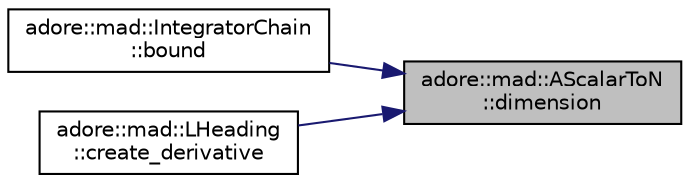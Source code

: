 digraph "adore::mad::AScalarToN::dimension"
{
 // LATEX_PDF_SIZE
  edge [fontname="Helvetica",fontsize="10",labelfontname="Helvetica",labelfontsize="10"];
  node [fontname="Helvetica",fontsize="10",shape=record];
  rankdir="RL";
  Node1 [label="adore::mad::AScalarToN\l::dimension",height=0.2,width=0.4,color="black", fillcolor="grey75", style="filled", fontcolor="black",tooltip=" "];
  Node1 -> Node2 [dir="back",color="midnightblue",fontsize="10",style="solid",fontname="Helvetica"];
  Node2 [label="adore::mad::IntegratorChain\l::bound",height=0.2,width=0.4,color="black", fillcolor="white", style="filled",URL="$classadore_1_1mad_1_1IntegratorChain.html#a4e5d066769bed9210fabc99fc38f8a1c",tooltip=" "];
  Node1 -> Node3 [dir="back",color="midnightblue",fontsize="10",style="solid",fontname="Helvetica"];
  Node3 [label="adore::mad::LHeading\l::create_derivative",height=0.2,width=0.4,color="black", fillcolor="white", style="filled",URL="$classadore_1_1mad_1_1LHeading.html#a8f9a59e6cc92d22a4f71c8eec7d86b7d",tooltip=" "];
}
